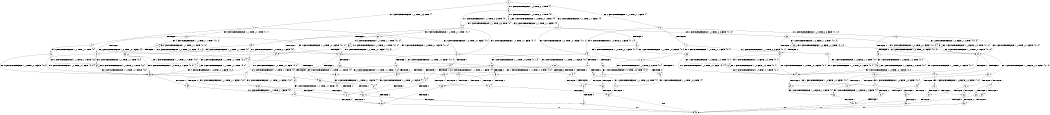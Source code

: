 digraph BCG {
size = "7, 10.5";
center = TRUE;
node [shape = circle];
0 [peripheries = 2];
0 -> 1 [label = "EX !1 !ATOMIC_EXCH_BRANCH (1, +1, TRUE, +0, 3, TRUE) !{}"];
0 -> 2 [label = "EX !2 !ATOMIC_EXCH_BRANCH (1, +1, TRUE, +1, 1, FALSE) !{}"];
0 -> 3 [label = "EX !0 !ATOMIC_EXCH_BRANCH (1, +0, TRUE, +0, 1, TRUE) !{}"];
1 -> 4 [label = "TERMINATE !1"];
1 -> 5 [label = "EX !2 !ATOMIC_EXCH_BRANCH (1, +1, TRUE, +1, 1, TRUE) !{0, 1}"];
1 -> 6 [label = "EX !0 !ATOMIC_EXCH_BRANCH (1, +0, TRUE, +0, 1, FALSE) !{0, 1}"];
2 -> 7 [label = "TERMINATE !2"];
2 -> 8 [label = "EX !1 !ATOMIC_EXCH_BRANCH (1, +1, TRUE, +0, 3, FALSE) !{0, 1, 2}"];
2 -> 9 [label = "EX !0 !ATOMIC_EXCH_BRANCH (1, +0, TRUE, +0, 1, FALSE) !{0, 1, 2}"];
3 -> 10 [label = "EX !1 !ATOMIC_EXCH_BRANCH (1, +1, TRUE, +0, 3, TRUE) !{0}"];
3 -> 11 [label = "EX !2 !ATOMIC_EXCH_BRANCH (1, +1, TRUE, +1, 1, FALSE) !{0}"];
3 -> 12 [label = "EX !0 !ATOMIC_EXCH_BRANCH (1, +0, TRUE, +0, 1, TRUE) !{0}"];
4 -> 13 [label = "EX !2 !ATOMIC_EXCH_BRANCH (1, +1, TRUE, +1, 1, TRUE) !{0}"];
4 -> 14 [label = "EX !0 !ATOMIC_EXCH_BRANCH (1, +0, TRUE, +0, 1, FALSE) !{0}"];
5 -> 15 [label = "TERMINATE !1"];
5 -> 16 [label = "EX !0 !ATOMIC_EXCH_BRANCH (1, +0, TRUE, +0, 1, FALSE) !{0, 1, 2}"];
5 -> 17 [label = "EX !2 !ATOMIC_EXCH_BRANCH (1, +1, TRUE, +1, 1, TRUE) !{0, 1, 2}"];
6 -> 18 [label = "TERMINATE !1"];
6 -> 19 [label = "TERMINATE !0"];
6 -> 20 [label = "EX !2 !ATOMIC_EXCH_BRANCH (1, +1, TRUE, +1, 1, FALSE) !{0, 1}"];
7 -> 21 [label = "EX !1 !ATOMIC_EXCH_BRANCH (1, +1, TRUE, +0, 3, FALSE) !{0, 1}"];
7 -> 22 [label = "EX !0 !ATOMIC_EXCH_BRANCH (1, +0, TRUE, +0, 1, FALSE) !{0, 1}"];
8 -> 23 [label = "TERMINATE !2"];
8 -> 24 [label = "EX !0 !ATOMIC_EXCH_BRANCH (1, +0, TRUE, +0, 1, FALSE) !{0, 1, 2}"];
8 -> 25 [label = "EX !1 !ATOMIC_EXCH_BRANCH (1, +0, FALSE, +1, 2, TRUE) !{0, 1, 2}"];
9 -> 26 [label = "TERMINATE !2"];
9 -> 27 [label = "TERMINATE !0"];
9 -> 28 [label = "EX !1 !ATOMIC_EXCH_BRANCH (1, +1, TRUE, +0, 3, TRUE) !{0, 1, 2}"];
10 -> 29 [label = "TERMINATE !1"];
10 -> 30 [label = "EX !2 !ATOMIC_EXCH_BRANCH (1, +1, TRUE, +1, 1, TRUE) !{0, 1}"];
10 -> 6 [label = "EX !0 !ATOMIC_EXCH_BRANCH (1, +0, TRUE, +0, 1, FALSE) !{0, 1}"];
11 -> 31 [label = "TERMINATE !2"];
11 -> 32 [label = "EX !1 !ATOMIC_EXCH_BRANCH (1, +1, TRUE, +0, 3, FALSE) !{0, 1, 2}"];
11 -> 9 [label = "EX !0 !ATOMIC_EXCH_BRANCH (1, +0, TRUE, +0, 1, FALSE) !{0, 1, 2}"];
12 -> 10 [label = "EX !1 !ATOMIC_EXCH_BRANCH (1, +1, TRUE, +0, 3, TRUE) !{0}"];
12 -> 11 [label = "EX !2 !ATOMIC_EXCH_BRANCH (1, +1, TRUE, +1, 1, FALSE) !{0}"];
12 -> 12 [label = "EX !0 !ATOMIC_EXCH_BRANCH (1, +0, TRUE, +0, 1, TRUE) !{0}"];
13 -> 33 [label = "EX !0 !ATOMIC_EXCH_BRANCH (1, +0, TRUE, +0, 1, FALSE) !{0, 2}"];
13 -> 34 [label = "EX !2 !ATOMIC_EXCH_BRANCH (1, +1, TRUE, +1, 1, TRUE) !{0, 2}"];
14 -> 35 [label = "TERMINATE !0"];
14 -> 36 [label = "EX !2 !ATOMIC_EXCH_BRANCH (1, +1, TRUE, +1, 1, FALSE) !{0}"];
15 -> 33 [label = "EX !0 !ATOMIC_EXCH_BRANCH (1, +0, TRUE, +0, 1, FALSE) !{0, 2}"];
15 -> 34 [label = "EX !2 !ATOMIC_EXCH_BRANCH (1, +1, TRUE, +1, 1, TRUE) !{0, 2}"];
16 -> 37 [label = "TERMINATE !1"];
16 -> 38 [label = "TERMINATE !0"];
16 -> 28 [label = "EX !2 !ATOMIC_EXCH_BRANCH (1, +1, TRUE, +1, 1, FALSE) !{0, 1, 2}"];
17 -> 15 [label = "TERMINATE !1"];
17 -> 16 [label = "EX !0 !ATOMIC_EXCH_BRANCH (1, +0, TRUE, +0, 1, FALSE) !{0, 1, 2}"];
17 -> 17 [label = "EX !2 !ATOMIC_EXCH_BRANCH (1, +1, TRUE, +1, 1, TRUE) !{0, 1, 2}"];
18 -> 35 [label = "TERMINATE !0"];
18 -> 36 [label = "EX !2 !ATOMIC_EXCH_BRANCH (1, +1, TRUE, +1, 1, FALSE) !{0}"];
19 -> 39 [label = "TERMINATE !1"];
19 -> 40 [label = "EX !2 !ATOMIC_EXCH_BRANCH (1, +1, TRUE, +1, 1, FALSE) !{1}"];
20 -> 41 [label = "TERMINATE !1"];
20 -> 42 [label = "TERMINATE !2"];
20 -> 43 [label = "TERMINATE !0"];
21 -> 44 [label = "EX !0 !ATOMIC_EXCH_BRANCH (1, +0, TRUE, +0, 1, FALSE) !{0, 1}"];
21 -> 45 [label = "EX !1 !ATOMIC_EXCH_BRANCH (1, +0, FALSE, +1, 2, TRUE) !{0, 1}"];
22 -> 46 [label = "TERMINATE !0"];
22 -> 47 [label = "EX !1 !ATOMIC_EXCH_BRANCH (1, +1, TRUE, +0, 3, TRUE) !{0, 1}"];
23 -> 44 [label = "EX !0 !ATOMIC_EXCH_BRANCH (1, +0, TRUE, +0, 1, FALSE) !{0, 1}"];
23 -> 45 [label = "EX !1 !ATOMIC_EXCH_BRANCH (1, +0, FALSE, +1, 2, TRUE) !{0, 1}"];
24 -> 48 [label = "TERMINATE !2"];
24 -> 49 [label = "TERMINATE !0"];
24 -> 50 [label = "EX !1 !ATOMIC_EXCH_BRANCH (1, +0, FALSE, +1, 2, FALSE) !{0, 1, 2}"];
25 -> 23 [label = "TERMINATE !2"];
25 -> 24 [label = "EX !0 !ATOMIC_EXCH_BRANCH (1, +0, TRUE, +0, 1, FALSE) !{0, 1, 2}"];
25 -> 25 [label = "EX !1 !ATOMIC_EXCH_BRANCH (1, +0, FALSE, +1, 2, TRUE) !{0, 1, 2}"];
26 -> 46 [label = "TERMINATE !0"];
26 -> 47 [label = "EX !1 !ATOMIC_EXCH_BRANCH (1, +1, TRUE, +0, 3, TRUE) !{0, 1}"];
27 -> 51 [label = "TERMINATE !2"];
27 -> 52 [label = "EX !1 !ATOMIC_EXCH_BRANCH (1, +1, TRUE, +0, 3, TRUE) !{1, 2}"];
28 -> 41 [label = "TERMINATE !1"];
28 -> 42 [label = "TERMINATE !2"];
28 -> 43 [label = "TERMINATE !0"];
29 -> 53 [label = "EX !2 !ATOMIC_EXCH_BRANCH (1, +1, TRUE, +1, 1, TRUE) !{0}"];
29 -> 14 [label = "EX !0 !ATOMIC_EXCH_BRANCH (1, +0, TRUE, +0, 1, FALSE) !{0}"];
30 -> 54 [label = "TERMINATE !1"];
30 -> 55 [label = "EX !2 !ATOMIC_EXCH_BRANCH (1, +1, TRUE, +1, 1, TRUE) !{0, 1, 2}"];
30 -> 16 [label = "EX !0 !ATOMIC_EXCH_BRANCH (1, +0, TRUE, +0, 1, FALSE) !{0, 1, 2}"];
31 -> 56 [label = "EX !1 !ATOMIC_EXCH_BRANCH (1, +1, TRUE, +0, 3, FALSE) !{0, 1}"];
31 -> 22 [label = "EX !0 !ATOMIC_EXCH_BRANCH (1, +0, TRUE, +0, 1, FALSE) !{0, 1}"];
32 -> 57 [label = "TERMINATE !2"];
32 -> 58 [label = "EX !1 !ATOMIC_EXCH_BRANCH (1, +0, FALSE, +1, 2, TRUE) !{0, 1, 2}"];
32 -> 24 [label = "EX !0 !ATOMIC_EXCH_BRANCH (1, +0, TRUE, +0, 1, FALSE) !{0, 1, 2}"];
33 -> 59 [label = "TERMINATE !0"];
33 -> 60 [label = "EX !2 !ATOMIC_EXCH_BRANCH (1, +1, TRUE, +1, 1, FALSE) !{0, 2}"];
34 -> 33 [label = "EX !0 !ATOMIC_EXCH_BRANCH (1, +0, TRUE, +0, 1, FALSE) !{0, 2}"];
34 -> 34 [label = "EX !2 !ATOMIC_EXCH_BRANCH (1, +1, TRUE, +1, 1, TRUE) !{0, 2}"];
35 -> 61 [label = "EX !2 !ATOMIC_EXCH_BRANCH (1, +1, TRUE, +1, 1, FALSE) !{}"];
36 -> 62 [label = "TERMINATE !2"];
36 -> 63 [label = "TERMINATE !0"];
37 -> 59 [label = "TERMINATE !0"];
37 -> 60 [label = "EX !2 !ATOMIC_EXCH_BRANCH (1, +1, TRUE, +1, 1, FALSE) !{0, 2}"];
38 -> 64 [label = "TERMINATE !1"];
38 -> 52 [label = "EX !2 !ATOMIC_EXCH_BRANCH (1, +1, TRUE, +1, 1, FALSE) !{1, 2}"];
39 -> 61 [label = "EX !2 !ATOMIC_EXCH_BRANCH (1, +1, TRUE, +1, 1, FALSE) !{}"];
40 -> 65 [label = "TERMINATE !1"];
40 -> 66 [label = "TERMINATE !2"];
41 -> 62 [label = "TERMINATE !2"];
41 -> 63 [label = "TERMINATE !0"];
42 -> 67 [label = "TERMINATE !1"];
42 -> 68 [label = "TERMINATE !0"];
43 -> 65 [label = "TERMINATE !1"];
43 -> 66 [label = "TERMINATE !2"];
44 -> 69 [label = "TERMINATE !0"];
44 -> 70 [label = "EX !1 !ATOMIC_EXCH_BRANCH (1, +0, FALSE, +1, 2, FALSE) !{0, 1}"];
45 -> 44 [label = "EX !0 !ATOMIC_EXCH_BRANCH (1, +0, TRUE, +0, 1, FALSE) !{0, 1}"];
45 -> 45 [label = "EX !1 !ATOMIC_EXCH_BRANCH (1, +0, FALSE, +1, 2, TRUE) !{0, 1}"];
46 -> 71 [label = "EX !1 !ATOMIC_EXCH_BRANCH (1, +1, TRUE, +0, 3, TRUE) !{1}"];
47 -> 67 [label = "TERMINATE !1"];
47 -> 68 [label = "TERMINATE !0"];
48 -> 69 [label = "TERMINATE !0"];
48 -> 70 [label = "EX !1 !ATOMIC_EXCH_BRANCH (1, +0, FALSE, +1, 2, FALSE) !{0, 1}"];
49 -> 72 [label = "TERMINATE !2"];
49 -> 73 [label = "EX !1 !ATOMIC_EXCH_BRANCH (1, +0, FALSE, +1, 2, FALSE) !{1, 2}"];
50 -> 74 [label = "TERMINATE !1"];
50 -> 75 [label = "TERMINATE !2"];
50 -> 76 [label = "TERMINATE !0"];
51 -> 71 [label = "EX !1 !ATOMIC_EXCH_BRANCH (1, +1, TRUE, +0, 3, TRUE) !{1}"];
52 -> 65 [label = "TERMINATE !1"];
52 -> 66 [label = "TERMINATE !2"];
53 -> 77 [label = "EX !2 !ATOMIC_EXCH_BRANCH (1, +1, TRUE, +1, 1, TRUE) !{0, 2}"];
53 -> 33 [label = "EX !0 !ATOMIC_EXCH_BRANCH (1, +0, TRUE, +0, 1, FALSE) !{0, 2}"];
54 -> 77 [label = "EX !2 !ATOMIC_EXCH_BRANCH (1, +1, TRUE, +1, 1, TRUE) !{0, 2}"];
54 -> 33 [label = "EX !0 !ATOMIC_EXCH_BRANCH (1, +0, TRUE, +0, 1, FALSE) !{0, 2}"];
55 -> 54 [label = "TERMINATE !1"];
55 -> 55 [label = "EX !2 !ATOMIC_EXCH_BRANCH (1, +1, TRUE, +1, 1, TRUE) !{0, 1, 2}"];
55 -> 16 [label = "EX !0 !ATOMIC_EXCH_BRANCH (1, +0, TRUE, +0, 1, FALSE) !{0, 1, 2}"];
56 -> 78 [label = "EX !1 !ATOMIC_EXCH_BRANCH (1, +0, FALSE, +1, 2, TRUE) !{0, 1}"];
56 -> 44 [label = "EX !0 !ATOMIC_EXCH_BRANCH (1, +0, TRUE, +0, 1, FALSE) !{0, 1}"];
57 -> 78 [label = "EX !1 !ATOMIC_EXCH_BRANCH (1, +0, FALSE, +1, 2, TRUE) !{0, 1}"];
57 -> 44 [label = "EX !0 !ATOMIC_EXCH_BRANCH (1, +0, TRUE, +0, 1, FALSE) !{0, 1}"];
58 -> 57 [label = "TERMINATE !2"];
58 -> 58 [label = "EX !1 !ATOMIC_EXCH_BRANCH (1, +0, FALSE, +1, 2, TRUE) !{0, 1, 2}"];
58 -> 24 [label = "EX !0 !ATOMIC_EXCH_BRANCH (1, +0, TRUE, +0, 1, FALSE) !{0, 1, 2}"];
59 -> 79 [label = "EX !2 !ATOMIC_EXCH_BRANCH (1, +1, TRUE, +1, 1, FALSE) !{2}"];
60 -> 62 [label = "TERMINATE !2"];
60 -> 63 [label = "TERMINATE !0"];
61 -> 80 [label = "TERMINATE !2"];
62 -> 81 [label = "TERMINATE !0"];
63 -> 80 [label = "TERMINATE !2"];
64 -> 79 [label = "EX !2 !ATOMIC_EXCH_BRANCH (1, +1, TRUE, +1, 1, FALSE) !{2}"];
65 -> 80 [label = "TERMINATE !2"];
66 -> 82 [label = "TERMINATE !1"];
67 -> 81 [label = "TERMINATE !0"];
68 -> 82 [label = "TERMINATE !1"];
69 -> 83 [label = "EX !1 !ATOMIC_EXCH_BRANCH (1, +0, FALSE, +1, 2, FALSE) !{1}"];
70 -> 84 [label = "TERMINATE !1"];
70 -> 85 [label = "TERMINATE !0"];
71 -> 82 [label = "TERMINATE !1"];
72 -> 83 [label = "EX !1 !ATOMIC_EXCH_BRANCH (1, +0, FALSE, +1, 2, FALSE) !{1}"];
73 -> 86 [label = "TERMINATE !1"];
73 -> 87 [label = "TERMINATE !2"];
74 -> 88 [label = "TERMINATE !2"];
74 -> 89 [label = "TERMINATE !0"];
75 -> 84 [label = "TERMINATE !1"];
75 -> 85 [label = "TERMINATE !0"];
76 -> 86 [label = "TERMINATE !1"];
76 -> 87 [label = "TERMINATE !2"];
77 -> 77 [label = "EX !2 !ATOMIC_EXCH_BRANCH (1, +1, TRUE, +1, 1, TRUE) !{0, 2}"];
77 -> 33 [label = "EX !0 !ATOMIC_EXCH_BRANCH (1, +0, TRUE, +0, 1, FALSE) !{0, 2}"];
78 -> 78 [label = "EX !1 !ATOMIC_EXCH_BRANCH (1, +0, FALSE, +1, 2, TRUE) !{0, 1}"];
78 -> 44 [label = "EX !0 !ATOMIC_EXCH_BRANCH (1, +0, TRUE, +0, 1, FALSE) !{0, 1}"];
79 -> 80 [label = "TERMINATE !2"];
80 -> 90 [label = "exit"];
81 -> 90 [label = "exit"];
82 -> 90 [label = "exit"];
83 -> 91 [label = "TERMINATE !1"];
84 -> 92 [label = "TERMINATE !0"];
85 -> 91 [label = "TERMINATE !1"];
86 -> 93 [label = "TERMINATE !2"];
87 -> 91 [label = "TERMINATE !1"];
88 -> 92 [label = "TERMINATE !0"];
89 -> 93 [label = "TERMINATE !2"];
91 -> 90 [label = "exit"];
92 -> 90 [label = "exit"];
93 -> 90 [label = "exit"];
}
